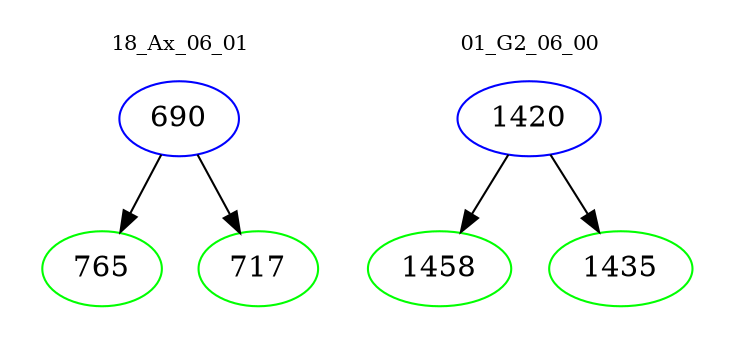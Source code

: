 digraph{
subgraph cluster_0 {
color = white
label = "18_Ax_06_01";
fontsize=10;
T0_690 [label="690", color="blue"]
T0_690 -> T0_765 [color="black"]
T0_765 [label="765", color="green"]
T0_690 -> T0_717 [color="black"]
T0_717 [label="717", color="green"]
}
subgraph cluster_1 {
color = white
label = "01_G2_06_00";
fontsize=10;
T1_1420 [label="1420", color="blue"]
T1_1420 -> T1_1458 [color="black"]
T1_1458 [label="1458", color="green"]
T1_1420 -> T1_1435 [color="black"]
T1_1435 [label="1435", color="green"]
}
}
